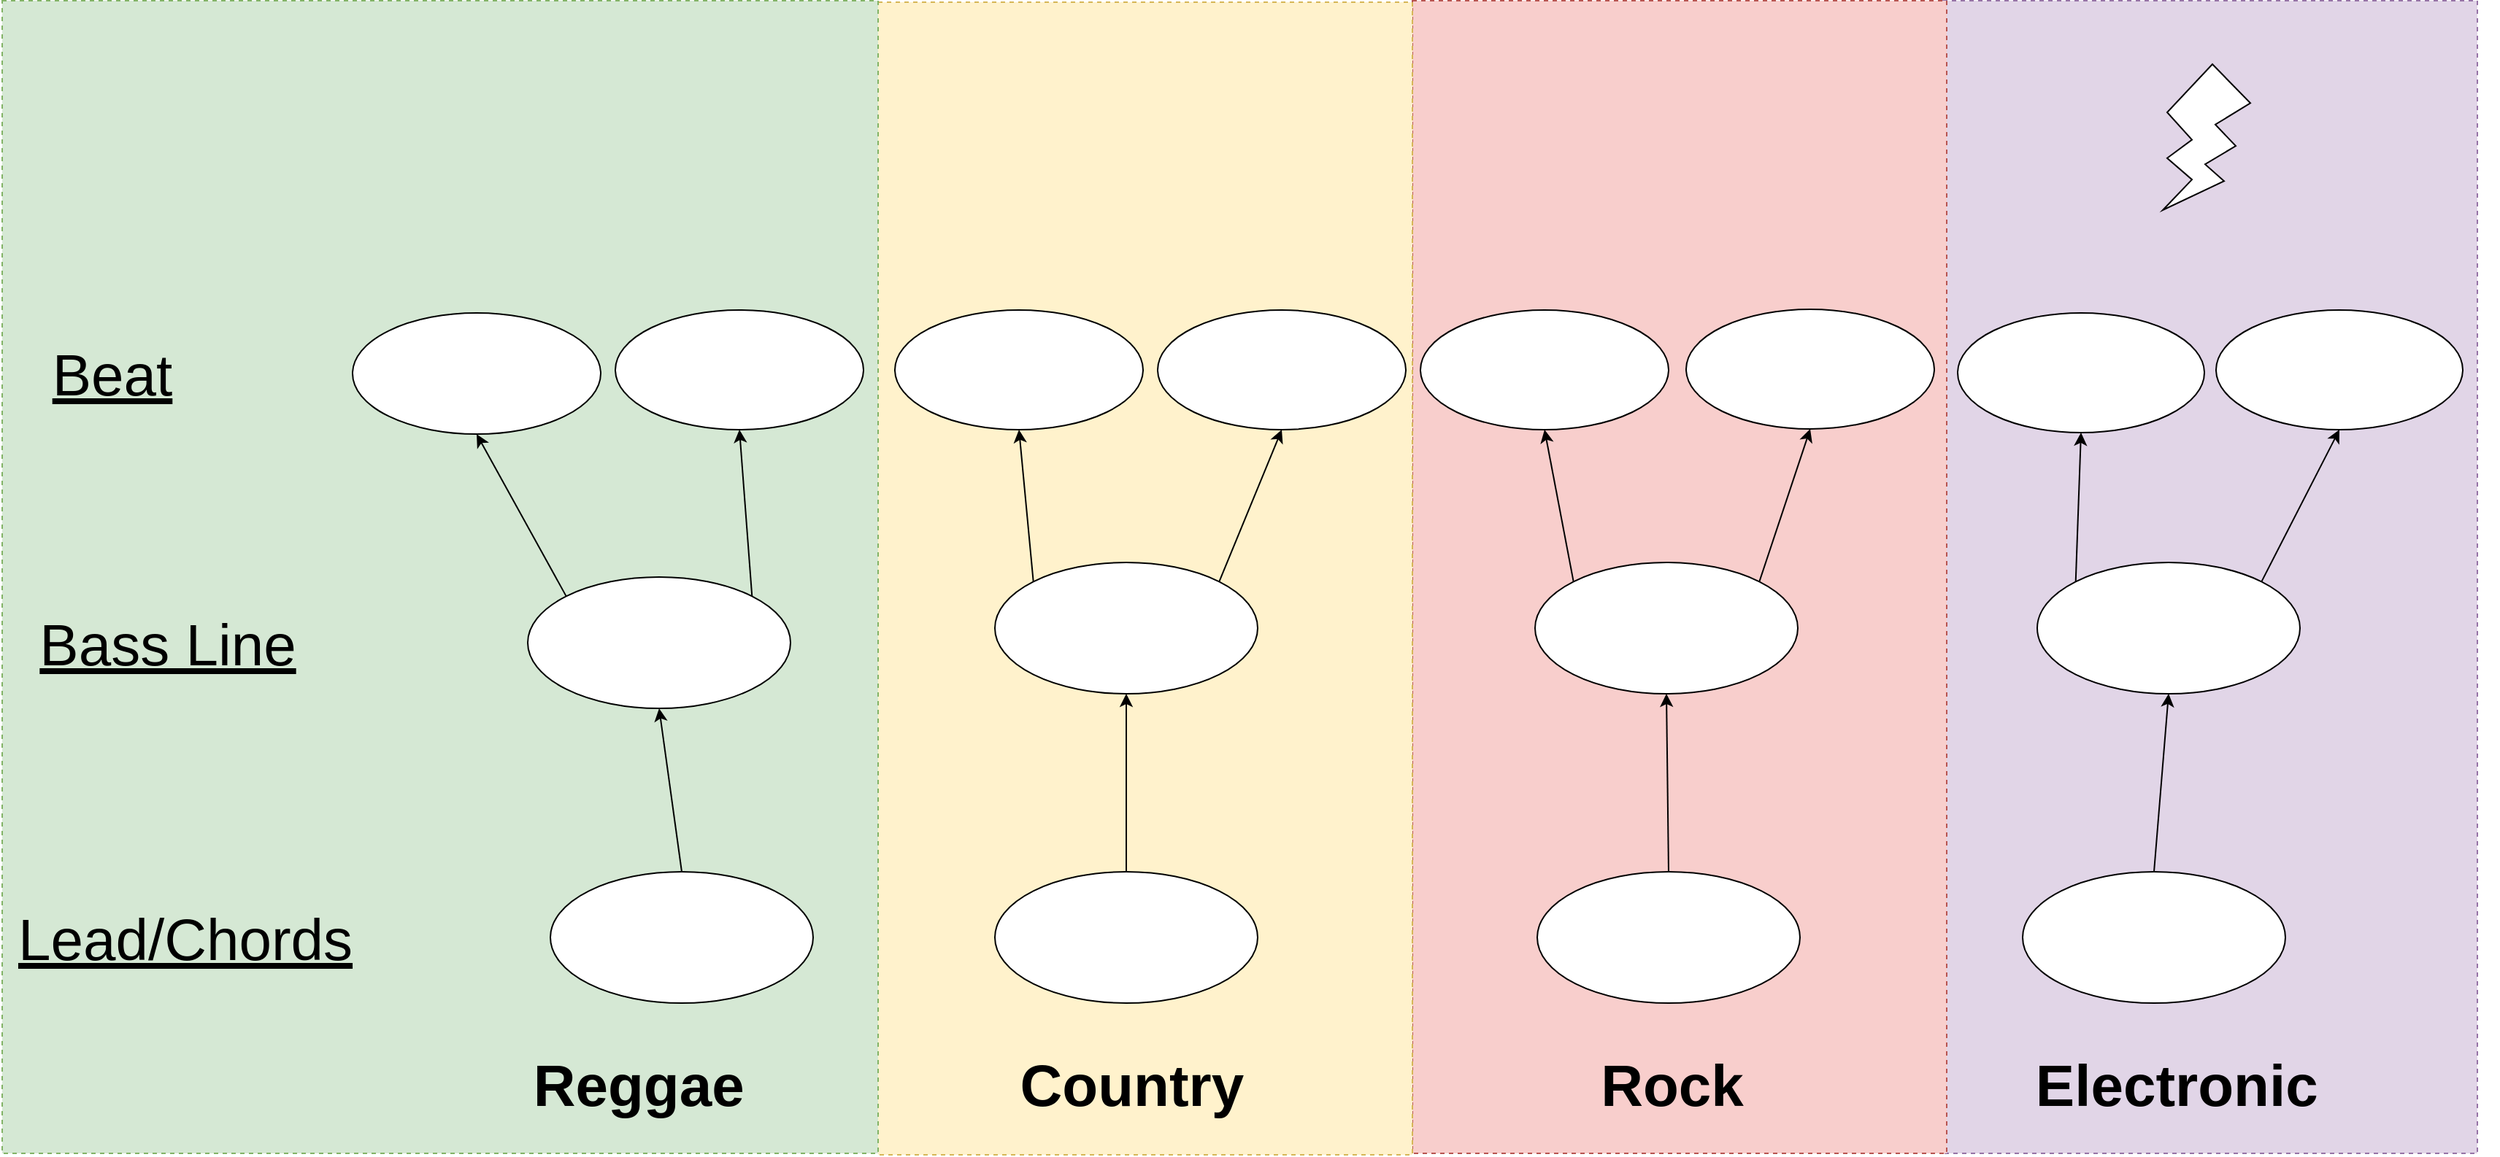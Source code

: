 <mxfile version="10.6.8" type="github"><diagram id="rHwBGWK6lJXPABtpixTL" name="Page-1"><mxGraphModel dx="3423" dy="1192" grid="1" gridSize="10" guides="1" tooltips="1" connect="1" arrows="1" fold="1" page="1" pageScale="1" pageWidth="1100" pageHeight="850" math="0" shadow="0"><root><mxCell id="0"/><mxCell id="1" parent="0"/><mxCell id="-H1i55EeTrhOFaK_6K2Z-49" value="" style="rounded=0;whiteSpace=wrap;html=1;dashed=1;fillColor=#e1d5e7;strokeColor=#9673a6;" parent="1" vertex="1"><mxGeometry x="245" y="16.5" width="366" height="790" as="geometry"/></mxCell><mxCell id="-H1i55EeTrhOFaK_6K2Z-48" value="" style="rounded=0;whiteSpace=wrap;html=1;dashed=1;fillColor=#f8cecc;strokeColor=#b85450;" parent="1" vertex="1"><mxGeometry x="-118.5" y="16.5" width="366" height="790" as="geometry"/></mxCell><mxCell id="-H1i55EeTrhOFaK_6K2Z-47" value="" style="rounded=0;whiteSpace=wrap;html=1;dashed=1;fillColor=#fff2cc;strokeColor=#d6b656;" parent="1" vertex="1"><mxGeometry x="-484.5" y="17.5" width="366" height="790" as="geometry"/></mxCell><mxCell id="-H1i55EeTrhOFaK_6K2Z-46" value="" style="rounded=0;whiteSpace=wrap;html=1;dashed=1;fillColor=#d5e8d4;strokeColor=#82b366;" parent="1" vertex="1"><mxGeometry x="-1084.5" y="16.5" width="600" height="790" as="geometry"/></mxCell><mxCell id="-H1i55EeTrhOFaK_6K2Z-1" value="" style="ellipse;whiteSpace=wrap;html=1;" parent="1" vertex="1"><mxGeometry x="-709" y="613.5" width="180" height="90" as="geometry"/></mxCell><mxCell id="-H1i55EeTrhOFaK_6K2Z-2" value="" style="ellipse;whiteSpace=wrap;html=1;" parent="1" vertex="1"><mxGeometry x="-404.5" y="613.5" width="180" height="90" as="geometry"/></mxCell><mxCell id="-H1i55EeTrhOFaK_6K2Z-3" value="" style="ellipse;whiteSpace=wrap;html=1;" parent="1" vertex="1"><mxGeometry x="-33" y="613.5" width="180" height="90" as="geometry"/></mxCell><mxCell id="-H1i55EeTrhOFaK_6K2Z-4" value="" style="ellipse;whiteSpace=wrap;html=1;" parent="1" vertex="1"><mxGeometry x="299.5" y="613.5" width="180" height="90" as="geometry"/></mxCell><mxCell id="-H1i55EeTrhOFaK_6K2Z-7" value="" style="ellipse;whiteSpace=wrap;html=1;" parent="1" vertex="1"><mxGeometry x="-724.5" y="411.5" width="180" height="90" as="geometry"/></mxCell><mxCell id="-H1i55EeTrhOFaK_6K2Z-8" value="" style="ellipse;whiteSpace=wrap;html=1;" parent="1" vertex="1"><mxGeometry x="-404.5" y="401.5" width="180" height="90" as="geometry"/></mxCell><mxCell id="-H1i55EeTrhOFaK_6K2Z-9" value="" style="ellipse;whiteSpace=wrap;html=1;" parent="1" vertex="1"><mxGeometry x="-34.5" y="401.5" width="180" height="90" as="geometry"/></mxCell><mxCell id="-H1i55EeTrhOFaK_6K2Z-10" value="" style="ellipse;whiteSpace=wrap;html=1;" parent="1" vertex="1"><mxGeometry x="309.5" y="401.5" width="180" height="90" as="geometry"/></mxCell><mxCell id="-H1i55EeTrhOFaK_6K2Z-11" value="" style="ellipse;whiteSpace=wrap;html=1;" parent="1" vertex="1"><mxGeometry x="-844.5" y="230.5" width="170" height="83" as="geometry"/></mxCell><mxCell id="-H1i55EeTrhOFaK_6K2Z-12" value="" style="ellipse;whiteSpace=wrap;html=1;" parent="1" vertex="1"><mxGeometry x="-664.5" y="228.5" width="170" height="82" as="geometry"/></mxCell><mxCell id="-H1i55EeTrhOFaK_6K2Z-13" value="" style="ellipse;whiteSpace=wrap;html=1;" parent="1" vertex="1"><mxGeometry x="-473" y="228.5" width="170" height="82" as="geometry"/></mxCell><mxCell id="-H1i55EeTrhOFaK_6K2Z-14" value="" style="ellipse;whiteSpace=wrap;html=1;" parent="1" vertex="1"><mxGeometry x="-293" y="228.5" width="170" height="82" as="geometry"/></mxCell><mxCell id="-H1i55EeTrhOFaK_6K2Z-15" value="" style="ellipse;whiteSpace=wrap;html=1;" parent="1" vertex="1"><mxGeometry x="-113" y="228.5" width="170" height="82" as="geometry"/></mxCell><mxCell id="-H1i55EeTrhOFaK_6K2Z-16" value="" style="ellipse;whiteSpace=wrap;html=1;" parent="1" vertex="1"><mxGeometry x="69" y="228" width="170" height="82" as="geometry"/></mxCell><mxCell id="-H1i55EeTrhOFaK_6K2Z-17" value="" style="ellipse;whiteSpace=wrap;html=1;" parent="1" vertex="1"><mxGeometry x="255" y="230.5" width="169" height="82" as="geometry"/></mxCell><mxCell id="-H1i55EeTrhOFaK_6K2Z-18" value="" style="ellipse;whiteSpace=wrap;html=1;" parent="1" vertex="1"><mxGeometry x="432" y="228.5" width="169" height="82" as="geometry"/></mxCell><mxCell id="-H1i55EeTrhOFaK_6K2Z-27" value="" style="endArrow=classic;html=1;exitX=0.5;exitY=0;exitDx=0;exitDy=0;entryX=0.5;entryY=1;entryDx=0;entryDy=0;" parent="1" source="-H1i55EeTrhOFaK_6K2Z-1" target="-H1i55EeTrhOFaK_6K2Z-7" edge="1"><mxGeometry width="50" height="50" relative="1" as="geometry"><mxPoint x="-874.5" y="771.5" as="sourcePoint"/><mxPoint x="-644.5" y="541.5" as="targetPoint"/></mxGeometry></mxCell><mxCell id="-H1i55EeTrhOFaK_6K2Z-28" value="" style="endArrow=classic;html=1;exitX=0;exitY=0;exitDx=0;exitDy=0;entryX=0.5;entryY=1;entryDx=0;entryDy=0;" parent="1" source="-H1i55EeTrhOFaK_6K2Z-7" target="-H1i55EeTrhOFaK_6K2Z-11" edge="1"><mxGeometry width="50" height="50" relative="1" as="geometry"><mxPoint x="-874.5" y="771.5" as="sourcePoint"/><mxPoint x="-824.5" y="721.5" as="targetPoint"/></mxGeometry></mxCell><mxCell id="-H1i55EeTrhOFaK_6K2Z-29" value="" style="endArrow=classic;html=1;exitX=1;exitY=0;exitDx=0;exitDy=0;entryX=0.5;entryY=1;entryDx=0;entryDy=0;" parent="1" source="-H1i55EeTrhOFaK_6K2Z-7" target="-H1i55EeTrhOFaK_6K2Z-12" edge="1"><mxGeometry width="50" height="50" relative="1" as="geometry"><mxPoint x="-874.5" y="771.5" as="sourcePoint"/><mxPoint x="-824.5" y="721.5" as="targetPoint"/></mxGeometry></mxCell><mxCell id="-H1i55EeTrhOFaK_6K2Z-30" value="" style="endArrow=classic;html=1;exitX=0.5;exitY=0;exitDx=0;exitDy=0;entryX=0.5;entryY=1;entryDx=0;entryDy=0;" parent="1" source="-H1i55EeTrhOFaK_6K2Z-2" target="-H1i55EeTrhOFaK_6K2Z-8" edge="1"><mxGeometry width="50" height="50" relative="1" as="geometry"><mxPoint x="-903" y="771.5" as="sourcePoint"/><mxPoint x="-853" y="721.5" as="targetPoint"/></mxGeometry></mxCell><mxCell id="-H1i55EeTrhOFaK_6K2Z-31" value="" style="endArrow=classic;html=1;exitX=0;exitY=0;exitDx=0;exitDy=0;entryX=0.5;entryY=1;entryDx=0;entryDy=0;" parent="1" source="-H1i55EeTrhOFaK_6K2Z-8" target="-H1i55EeTrhOFaK_6K2Z-13" edge="1"><mxGeometry width="50" height="50" relative="1" as="geometry"><mxPoint x="-903" y="771.5" as="sourcePoint"/><mxPoint x="-853" y="721.5" as="targetPoint"/></mxGeometry></mxCell><mxCell id="-H1i55EeTrhOFaK_6K2Z-32" value="" style="endArrow=classic;html=1;entryX=0.5;entryY=1;entryDx=0;entryDy=0;exitX=1;exitY=0;exitDx=0;exitDy=0;" parent="1" source="-H1i55EeTrhOFaK_6K2Z-8" target="-H1i55EeTrhOFaK_6K2Z-14" edge="1"><mxGeometry width="50" height="50" relative="1" as="geometry"><mxPoint x="-243" y="411.5" as="sourcePoint"/><mxPoint x="-853" y="721.5" as="targetPoint"/></mxGeometry></mxCell><mxCell id="-H1i55EeTrhOFaK_6K2Z-33" value="" style="endArrow=classic;html=1;exitX=0.5;exitY=0;exitDx=0;exitDy=0;entryX=0.5;entryY=1;entryDx=0;entryDy=0;" parent="1" source="-H1i55EeTrhOFaK_6K2Z-3" target="-H1i55EeTrhOFaK_6K2Z-9" edge="1"><mxGeometry width="50" height="50" relative="1" as="geometry"><mxPoint x="-903" y="771.5" as="sourcePoint"/><mxPoint x="-853" y="721.5" as="targetPoint"/></mxGeometry></mxCell><mxCell id="-H1i55EeTrhOFaK_6K2Z-34" value="" style="endArrow=classic;html=1;exitX=0;exitY=0;exitDx=0;exitDy=0;entryX=0.5;entryY=1;entryDx=0;entryDy=0;" parent="1" source="-H1i55EeTrhOFaK_6K2Z-9" target="-H1i55EeTrhOFaK_6K2Z-15" edge="1"><mxGeometry width="50" height="50" relative="1" as="geometry"><mxPoint x="-903" y="771.5" as="sourcePoint"/><mxPoint x="-853" y="721.5" as="targetPoint"/></mxGeometry></mxCell><mxCell id="-H1i55EeTrhOFaK_6K2Z-35" value="" style="endArrow=classic;html=1;exitX=1;exitY=0;exitDx=0;exitDy=0;entryX=0.5;entryY=1;entryDx=0;entryDy=0;" parent="1" source="-H1i55EeTrhOFaK_6K2Z-9" target="-H1i55EeTrhOFaK_6K2Z-16" edge="1"><mxGeometry width="50" height="50" relative="1" as="geometry"><mxPoint x="-903" y="771.5" as="sourcePoint"/><mxPoint x="-853" y="721.5" as="targetPoint"/></mxGeometry></mxCell><mxCell id="-H1i55EeTrhOFaK_6K2Z-36" value="" style="endArrow=classic;html=1;exitX=0.5;exitY=0;exitDx=0;exitDy=0;entryX=0.5;entryY=1;entryDx=0;entryDy=0;" parent="1" source="-H1i55EeTrhOFaK_6K2Z-4" target="-H1i55EeTrhOFaK_6K2Z-10" edge="1"><mxGeometry width="50" height="50" relative="1" as="geometry"><mxPoint x="-899" y="771.5" as="sourcePoint"/><mxPoint x="-849" y="721.5" as="targetPoint"/></mxGeometry></mxCell><mxCell id="-H1i55EeTrhOFaK_6K2Z-37" value="" style="endArrow=classic;html=1;exitX=0;exitY=0;exitDx=0;exitDy=0;entryX=0.5;entryY=1;entryDx=0;entryDy=0;" parent="1" source="-H1i55EeTrhOFaK_6K2Z-10" target="-H1i55EeTrhOFaK_6K2Z-17" edge="1"><mxGeometry width="50" height="50" relative="1" as="geometry"><mxPoint x="-899" y="771.5" as="sourcePoint"/><mxPoint x="-849" y="721.5" as="targetPoint"/></mxGeometry></mxCell><mxCell id="-H1i55EeTrhOFaK_6K2Z-38" value="" style="endArrow=classic;html=1;exitX=1;exitY=0;exitDx=0;exitDy=0;entryX=0.5;entryY=1;entryDx=0;entryDy=0;" parent="1" source="-H1i55EeTrhOFaK_6K2Z-10" target="-H1i55EeTrhOFaK_6K2Z-18" edge="1"><mxGeometry width="50" height="50" relative="1" as="geometry"><mxPoint x="-899" y="771.5" as="sourcePoint"/><mxPoint x="-849" y="721.5" as="targetPoint"/></mxGeometry></mxCell><mxCell id="-H1i55EeTrhOFaK_6K2Z-40" value="&lt;font size=&quot;1&quot;&gt;&lt;u style=&quot;font-size: 40px&quot;&gt;Lead/Chords&lt;/u&gt;&lt;/font&gt;" style="text;html=1;strokeColor=none;fillColor=none;align=center;verticalAlign=middle;whiteSpace=wrap;rounded=0;" parent="1" vertex="1"><mxGeometry x="-1074.5" y="628.5" width="230" height="60" as="geometry"/></mxCell><mxCell id="-H1i55EeTrhOFaK_6K2Z-41" value="&lt;font size=&quot;1&quot;&gt;&lt;u style=&quot;font-size: 40px&quot;&gt;Bass Line&lt;/u&gt;&lt;/font&gt;" style="text;html=1;strokeColor=none;fillColor=none;align=center;verticalAlign=middle;whiteSpace=wrap;rounded=0;" parent="1" vertex="1"><mxGeometry x="-1086" y="426.5" width="230" height="60" as="geometry"/></mxCell><mxCell id="-H1i55EeTrhOFaK_6K2Z-42" value="&lt;font size=&quot;1&quot;&gt;&lt;u style=&quot;font-size: 40px&quot;&gt;Beat&lt;/u&gt;&lt;/font&gt;" style="text;html=1;strokeColor=none;fillColor=none;align=center;verticalAlign=middle;whiteSpace=wrap;rounded=0;" parent="1" vertex="1"><mxGeometry x="-1069.5" y="241.5" width="120" height="60" as="geometry"/></mxCell><mxCell id="-H1i55EeTrhOFaK_6K2Z-55" value="&lt;h1 style=&quot;font-size: 40px&quot;&gt;&amp;nbsp; &amp;nbsp;Reggae&amp;nbsp; &amp;nbsp; &amp;nbsp; &amp;nbsp; &amp;nbsp; &amp;nbsp; &amp;nbsp; &amp;nbsp; &amp;nbsp;Country&amp;nbsp; &amp;nbsp; &amp;nbsp; &amp;nbsp; &amp;nbsp; &amp;nbsp; &amp;nbsp; &amp;nbsp; &amp;nbsp; &amp;nbsp; &amp;nbsp; Rock&amp;nbsp; &amp;nbsp; &amp;nbsp; &amp;nbsp; &amp;nbsp; &amp;nbsp; &amp;nbsp; &amp;nbsp; &amp;nbsp; Electronic&lt;/h1&gt;" style="text;html=1;strokeColor=none;fillColor=none;spacing=5;spacingTop=-20;whiteSpace=wrap;overflow=hidden;rounded=0;" parent="1" vertex="1"><mxGeometry x="-759.5" y="718.5" width="1385" height="80" as="geometry"/></mxCell><mxCell id="xqMoMFqPCkHdjHu60dqz-1" value="" style="verticalLabelPosition=bottom;verticalAlign=top;html=1;shape=mxgraph.basic.flash;" vertex="1" parent="1"><mxGeometry x="395.5" y="60" width="60" height="100" as="geometry"/></mxCell></root></mxGraphModel></diagram></mxfile>